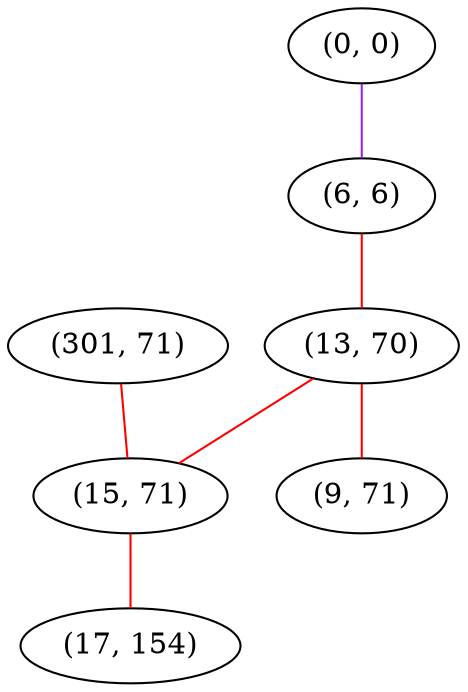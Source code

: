 graph "" {
"(0, 0)";
"(6, 6)";
"(13, 70)";
"(301, 71)";
"(15, 71)";
"(17, 154)";
"(9, 71)";
"(0, 0)" -- "(6, 6)"  [color=purple, key=0, weight=4];
"(6, 6)" -- "(13, 70)"  [color=red, key=0, weight=1];
"(13, 70)" -- "(9, 71)"  [color=red, key=0, weight=1];
"(13, 70)" -- "(15, 71)"  [color=red, key=0, weight=1];
"(301, 71)" -- "(15, 71)"  [color=red, key=0, weight=1];
"(15, 71)" -- "(17, 154)"  [color=red, key=0, weight=1];
}
